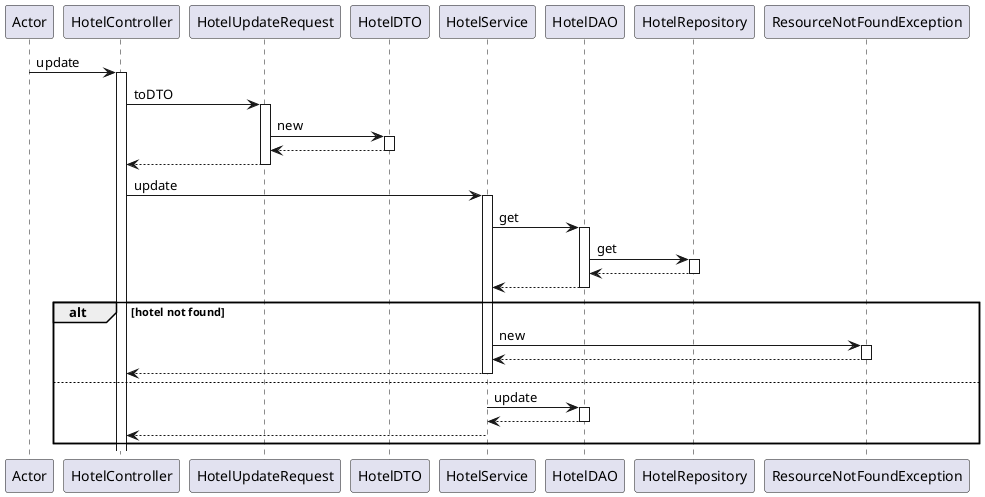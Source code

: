 @startuml
participant Actor
Actor -> HotelController : update
activate HotelController
HotelController -> HotelUpdateRequest : toDTO
activate HotelUpdateRequest
HotelUpdateRequest -> HotelDTO : new
activate HotelDTO
HotelDTO --> HotelUpdateRequest
deactivate HotelDTO
HotelUpdateRequest --> HotelController
deactivate HotelUpdateRequest
HotelController -> HotelService : update
activate HotelService
HotelService -> HotelDAO : get
activate HotelDAO

HotelDAO -> HotelRepository : get
activate HotelRepository
HotelRepository --> HotelDAO
deactivate HotelRepository

HotelDAO --> HotelService
deactivate HotelDAO

alt hotel not found

HotelService -> ResourceNotFoundException : new
activate ResourceNotFoundException
ResourceNotFoundException --> HotelService
deactivate ResourceNotFoundException
HotelService --> HotelController
deactivate HotelService

else 

HotelService -> HotelDAO : update
activate HotelDAO
HotelDAO --> HotelService
deactivate HotelDAO
HotelService --> HotelController
deactivate HotelService
end
@enduml